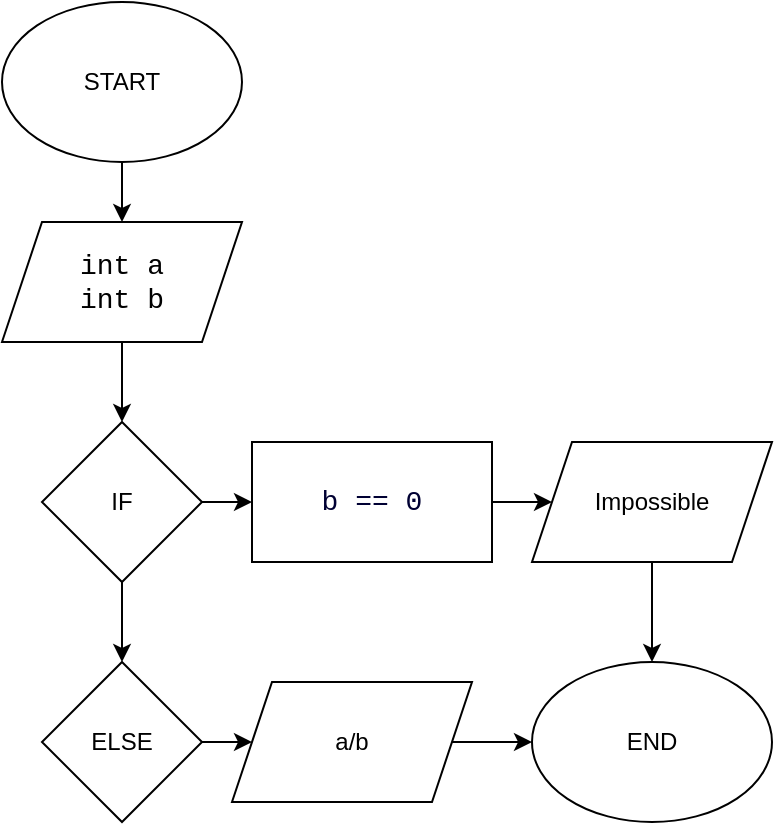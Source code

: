 <mxfile version="24.4.0" type="github">
  <diagram name="Page-1" id="dGEw22Mw9TAajpIbMLPl">
    <mxGraphModel dx="880" dy="1568" grid="1" gridSize="10" guides="1" tooltips="1" connect="1" arrows="1" fold="1" page="1" pageScale="1" pageWidth="850" pageHeight="1100" math="0" shadow="0">
      <root>
        <mxCell id="0" />
        <mxCell id="1" parent="0" />
        <mxCell id="WWcnIGTNCzexY94Ex9mj-1" value="START" style="ellipse;whiteSpace=wrap;html=1;" vertex="1" parent="1">
          <mxGeometry x="365" y="-1090" width="120" height="80" as="geometry" />
        </mxCell>
        <mxCell id="WWcnIGTNCzexY94Ex9mj-2" value="" style="endArrow=classic;html=1;rounded=0;exitX=0.5;exitY=1;exitDx=0;exitDy=0;" edge="1" parent="1" source="WWcnIGTNCzexY94Ex9mj-1">
          <mxGeometry width="50" height="50" relative="1" as="geometry">
            <mxPoint x="400" y="-920" as="sourcePoint" />
            <mxPoint x="425" y="-980" as="targetPoint" />
          </mxGeometry>
        </mxCell>
        <mxCell id="WWcnIGTNCzexY94Ex9mj-4" value="" style="endArrow=classic;html=1;rounded=0;" edge="1" parent="1" source="WWcnIGTNCzexY94Ex9mj-3">
          <mxGeometry width="50" height="50" relative="1" as="geometry">
            <mxPoint x="400" y="-920" as="sourcePoint" />
            <mxPoint x="450" y="-970" as="targetPoint" />
          </mxGeometry>
        </mxCell>
        <mxCell id="WWcnIGTNCzexY94Ex9mj-5" value="" style="endArrow=classic;html=1;rounded=0;" edge="1" parent="1" target="WWcnIGTNCzexY94Ex9mj-3">
          <mxGeometry width="50" height="50" relative="1" as="geometry">
            <mxPoint x="400" y="-920" as="sourcePoint" />
            <mxPoint x="450" y="-970" as="targetPoint" />
          </mxGeometry>
        </mxCell>
        <mxCell id="WWcnIGTNCzexY94Ex9mj-3" value="&lt;span style=&quot;background-color: rgb(255, 255, 255);&quot;&gt;&lt;span style=&quot;font-family: Consolas, &amp;quot;Courier New&amp;quot;, monospace; font-size: 14px; white-space: pre;&quot;&gt;int&lt;/span&gt;&lt;span style=&quot;font-family: Consolas, &amp;quot;Courier New&amp;quot;, monospace; font-size: 14px; white-space: pre;&quot;&gt; &lt;/span&gt;&lt;span style=&quot;font-family: Consolas, &amp;quot;Courier New&amp;quot;, monospace; font-size: 14px; white-space: pre;&quot;&gt;a&lt;/span&gt;&lt;/span&gt;&lt;div&gt;&lt;span style=&quot;background-color: rgb(255, 255, 255);&quot;&gt;&lt;span style=&quot;font-family: Consolas, &amp;quot;Courier New&amp;quot;, monospace; font-size: 14px; white-space: pre;&quot;&gt;int&lt;/span&gt;&lt;span style=&quot;font-family: Consolas, &amp;quot;Courier New&amp;quot;, monospace; font-size: 14px; white-space: pre;&quot;&gt; &lt;/span&gt;&lt;span style=&quot;font-family: Consolas, &amp;quot;Courier New&amp;quot;, monospace; font-size: 14px; white-space: pre;&quot;&gt;b&lt;/span&gt;&lt;/span&gt;&lt;/div&gt;" style="shape=parallelogram;perimeter=parallelogramPerimeter;whiteSpace=wrap;html=1;fixedSize=1;" vertex="1" parent="1">
          <mxGeometry x="365" y="-980" width="120" height="60" as="geometry" />
        </mxCell>
        <mxCell id="WWcnIGTNCzexY94Ex9mj-6" value="" style="endArrow=classic;html=1;rounded=0;exitX=0.5;exitY=1;exitDx=0;exitDy=0;" edge="1" parent="1" source="WWcnIGTNCzexY94Ex9mj-3">
          <mxGeometry width="50" height="50" relative="1" as="geometry">
            <mxPoint x="400" y="-920" as="sourcePoint" />
            <mxPoint x="425" y="-880" as="targetPoint" />
          </mxGeometry>
        </mxCell>
        <mxCell id="WWcnIGTNCzexY94Ex9mj-7" value="IF" style="rhombus;whiteSpace=wrap;html=1;" vertex="1" parent="1">
          <mxGeometry x="385" y="-880" width="80" height="80" as="geometry" />
        </mxCell>
        <mxCell id="WWcnIGTNCzexY94Ex9mj-8" value="" style="endArrow=classic;html=1;rounded=0;exitX=1;exitY=0.5;exitDx=0;exitDy=0;" edge="1" parent="1" source="WWcnIGTNCzexY94Ex9mj-7">
          <mxGeometry width="50" height="50" relative="1" as="geometry">
            <mxPoint x="400" y="-920" as="sourcePoint" />
            <mxPoint x="490" y="-840" as="targetPoint" />
          </mxGeometry>
        </mxCell>
        <mxCell id="WWcnIGTNCzexY94Ex9mj-9" value="" style="endArrow=classic;html=1;rounded=0;" edge="1" parent="1">
          <mxGeometry width="50" height="50" relative="1" as="geometry">
            <mxPoint x="400" y="-800" as="sourcePoint" />
            <mxPoint x="400" y="-800" as="targetPoint" />
          </mxGeometry>
        </mxCell>
        <mxCell id="WWcnIGTNCzexY94Ex9mj-10" value="" style="endArrow=classic;html=1;rounded=0;exitX=0.5;exitY=1;exitDx=0;exitDy=0;" edge="1" parent="1">
          <mxGeometry width="50" height="50" relative="1" as="geometry">
            <mxPoint x="425" y="-800" as="sourcePoint" />
            <mxPoint x="425" y="-760" as="targetPoint" />
          </mxGeometry>
        </mxCell>
        <mxCell id="WWcnIGTNCzexY94Ex9mj-11" value="ELSE" style="rhombus;whiteSpace=wrap;html=1;" vertex="1" parent="1">
          <mxGeometry x="385" y="-760" width="80" height="80" as="geometry" />
        </mxCell>
        <mxCell id="WWcnIGTNCzexY94Ex9mj-12" value="" style="endArrow=classic;html=1;rounded=0;exitX=1;exitY=0.5;exitDx=0;exitDy=0;" edge="1" parent="1" source="WWcnIGTNCzexY94Ex9mj-11">
          <mxGeometry width="50" height="50" relative="1" as="geometry">
            <mxPoint x="400" y="-800" as="sourcePoint" />
            <mxPoint x="490" y="-720" as="targetPoint" />
          </mxGeometry>
        </mxCell>
        <mxCell id="WWcnIGTNCzexY94Ex9mj-13" value="&lt;font color=&quot;#000033&quot;&gt;&lt;br&gt;&lt;/font&gt;&lt;div style=&quot;font-family: Consolas, &amp;quot;Courier New&amp;quot;, monospace; font-weight: normal; font-size: 14px; line-height: 19px; white-space: pre;&quot;&gt;&lt;div&gt;&lt;font color=&quot;#000033&quot;&gt;b == 0&lt;/font&gt;&lt;/div&gt;&lt;/div&gt;&lt;font color=&quot;#000033&quot;&gt;&lt;br&gt;&lt;/font&gt;" style="rounded=0;whiteSpace=wrap;html=1;" vertex="1" parent="1">
          <mxGeometry x="490" y="-870" width="120" height="60" as="geometry" />
        </mxCell>
        <mxCell id="WWcnIGTNCzexY94Ex9mj-14" value="" style="endArrow=classic;html=1;rounded=0;exitX=1;exitY=0.5;exitDx=0;exitDy=0;" edge="1" parent="1" source="WWcnIGTNCzexY94Ex9mj-13">
          <mxGeometry width="50" height="50" relative="1" as="geometry">
            <mxPoint x="400" y="-810" as="sourcePoint" />
            <mxPoint x="640" y="-840" as="targetPoint" />
          </mxGeometry>
        </mxCell>
        <mxCell id="WWcnIGTNCzexY94Ex9mj-15" value="Impossible" style="shape=parallelogram;perimeter=parallelogramPerimeter;whiteSpace=wrap;html=1;fixedSize=1;" vertex="1" parent="1">
          <mxGeometry x="630" y="-870" width="120" height="60" as="geometry" />
        </mxCell>
        <mxCell id="WWcnIGTNCzexY94Ex9mj-16" value="a/b" style="shape=parallelogram;perimeter=parallelogramPerimeter;whiteSpace=wrap;html=1;fixedSize=1;" vertex="1" parent="1">
          <mxGeometry x="480" y="-750" width="120" height="60" as="geometry" />
        </mxCell>
        <mxCell id="WWcnIGTNCzexY94Ex9mj-17" value="END" style="ellipse;whiteSpace=wrap;html=1;" vertex="1" parent="1">
          <mxGeometry x="630" y="-760" width="120" height="80" as="geometry" />
        </mxCell>
        <mxCell id="WWcnIGTNCzexY94Ex9mj-18" value="" style="endArrow=classic;html=1;rounded=0;exitX=1;exitY=0.5;exitDx=0;exitDy=0;entryX=0;entryY=0.5;entryDx=0;entryDy=0;" edge="1" parent="1" source="WWcnIGTNCzexY94Ex9mj-16" target="WWcnIGTNCzexY94Ex9mj-17">
          <mxGeometry width="50" height="50" relative="1" as="geometry">
            <mxPoint x="400" y="-810" as="sourcePoint" />
            <mxPoint x="450" y="-860" as="targetPoint" />
          </mxGeometry>
        </mxCell>
        <mxCell id="WWcnIGTNCzexY94Ex9mj-19" value="" style="endArrow=classic;html=1;rounded=0;exitX=0.5;exitY=1;exitDx=0;exitDy=0;entryX=0.5;entryY=0;entryDx=0;entryDy=0;" edge="1" parent="1" source="WWcnIGTNCzexY94Ex9mj-15" target="WWcnIGTNCzexY94Ex9mj-17">
          <mxGeometry width="50" height="50" relative="1" as="geometry">
            <mxPoint x="400" y="-810" as="sourcePoint" />
            <mxPoint x="450" y="-860" as="targetPoint" />
          </mxGeometry>
        </mxCell>
      </root>
    </mxGraphModel>
  </diagram>
</mxfile>
